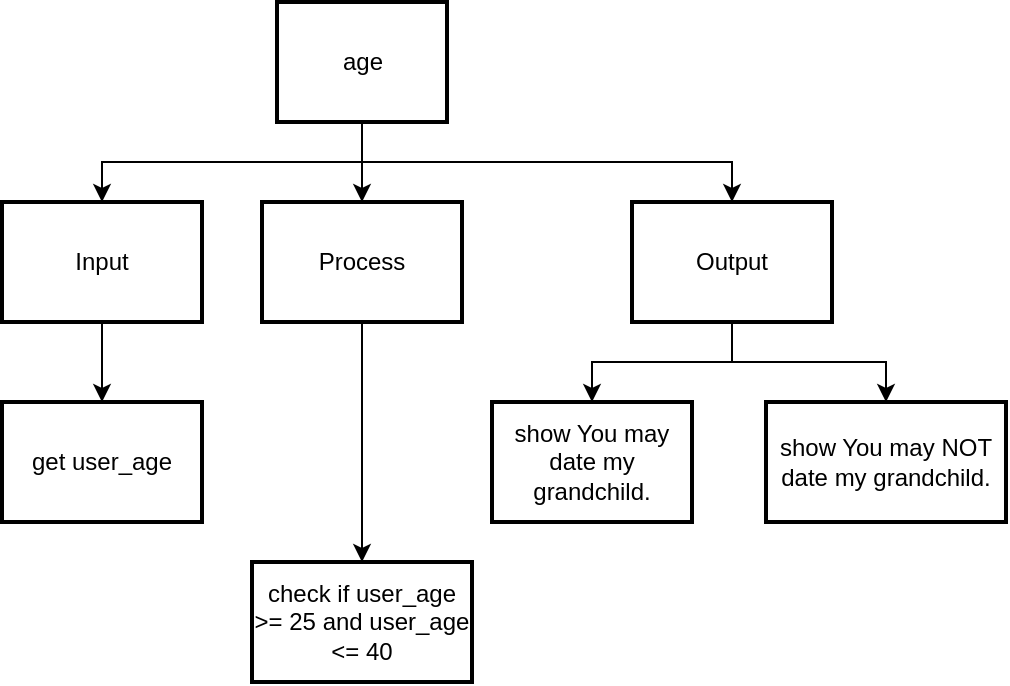 <mxfile version="17.2.3" type="google"><diagram id="x9RCqTEeDxCXK4LMIkOE" name="Page-1"><mxGraphModel grid="1" page="1" gridSize="10" guides="1" tooltips="1" connect="1" arrows="1" fold="1" pageScale="1" pageWidth="827" pageHeight="1169" math="0" shadow="0"><root><mxCell id="0"/><mxCell id="1" parent="0"/><mxCell id="doYKq2m7iMIb_gZbNwPD-2" style="edgeStyle=none;rounded=0;html=1;exitX=0.5;exitY=1;exitDx=0;exitDy=0;entryX=0.5;entryY=0;entryDx=0;entryDy=0;" edge="1" parent="1" source="doYKq2m7iMIb_gZbNwPD-4" target="doYKq2m7iMIb_gZbNwPD-17"><mxGeometry relative="1" as="geometry"><Array as="points"><mxPoint x="335" y="410"/></Array></mxGeometry></mxCell><mxCell id="doYKq2m7iMIb_gZbNwPD-4" value="Process" style="rounded=0;whiteSpace=wrap;html=1;absoluteArcSize=1;arcSize=14;strokeWidth=2;" vertex="1" parent="1"><mxGeometry x="285" y="230" width="100" height="60" as="geometry"/></mxCell><mxCell id="doYKq2m7iMIb_gZbNwPD-5" style="edgeStyle=none;html=1;exitX=0.5;exitY=1;exitDx=0;exitDy=0;entryX=0.5;entryY=0;entryDx=0;entryDy=0;rounded=0;" edge="1" parent="1" source="doYKq2m7iMIb_gZbNwPD-8" target="doYKq2m7iMIb_gZbNwPD-10"><mxGeometry relative="1" as="geometry"><Array as="points"><mxPoint x="335" y="210"/><mxPoint x="205" y="210"/></Array></mxGeometry></mxCell><mxCell id="doYKq2m7iMIb_gZbNwPD-6" style="edgeStyle=none;rounded=0;html=1;exitX=0.5;exitY=1;exitDx=0;exitDy=0;entryX=0.5;entryY=0;entryDx=0;entryDy=0;" edge="1" parent="1" source="doYKq2m7iMIb_gZbNwPD-8" target="doYKq2m7iMIb_gZbNwPD-4"><mxGeometry relative="1" as="geometry"/></mxCell><mxCell id="doYKq2m7iMIb_gZbNwPD-7" style="edgeStyle=none;rounded=0;html=1;exitX=0.5;exitY=1;exitDx=0;exitDy=0;entryX=0.5;entryY=0;entryDx=0;entryDy=0;" edge="1" parent="1" source="doYKq2m7iMIb_gZbNwPD-8" target="doYKq2m7iMIb_gZbNwPD-13"><mxGeometry relative="1" as="geometry"><Array as="points"><mxPoint x="335" y="210"/><mxPoint x="505" y="210"/><mxPoint x="520" y="210"/></Array></mxGeometry></mxCell><mxCell id="doYKq2m7iMIb_gZbNwPD-8" value="age" style="rounded=0;whiteSpace=wrap;html=1;absoluteArcSize=1;arcSize=14;strokeWidth=2;" vertex="1" parent="1"><mxGeometry x="292.5" y="130" width="85" height="60" as="geometry"/></mxCell><mxCell id="doYKq2m7iMIb_gZbNwPD-9" style="edgeStyle=none;rounded=0;html=1;exitX=0.5;exitY=1;exitDx=0;exitDy=0;entryX=0.5;entryY=0;entryDx=0;entryDy=0;" edge="1" parent="1" source="doYKq2m7iMIb_gZbNwPD-10" target="doYKq2m7iMIb_gZbNwPD-14"><mxGeometry relative="1" as="geometry"/></mxCell><mxCell id="doYKq2m7iMIb_gZbNwPD-10" value="Input" style="rounded=0;whiteSpace=wrap;html=1;absoluteArcSize=1;arcSize=14;strokeWidth=2;" vertex="1" parent="1"><mxGeometry x="155" y="230" width="100" height="60" as="geometry"/></mxCell><mxCell id="doYKq2m7iMIb_gZbNwPD-11" style="edgeStyle=none;rounded=0;html=1;entryX=0.5;entryY=0;entryDx=0;entryDy=0;" edge="1" parent="1" source="doYKq2m7iMIb_gZbNwPD-13" target="doYKq2m7iMIb_gZbNwPD-15"><mxGeometry relative="1" as="geometry"><Array as="points"><mxPoint x="520" y="310"/><mxPoint x="450" y="310"/></Array></mxGeometry></mxCell><mxCell id="doYKq2m7iMIb_gZbNwPD-12" style="edgeStyle=none;rounded=0;html=1;exitX=0.5;exitY=1;exitDx=0;exitDy=0;entryX=0.5;entryY=0;entryDx=0;entryDy=0;" edge="1" parent="1" source="doYKq2m7iMIb_gZbNwPD-13" target="doYKq2m7iMIb_gZbNwPD-19"><mxGeometry relative="1" as="geometry"><Array as="points"><mxPoint x="520" y="310"/><mxPoint x="597" y="310"/></Array><mxPoint x="545" y="290" as="sourcePoint"/></mxGeometry></mxCell><mxCell id="doYKq2m7iMIb_gZbNwPD-13" value="Output" style="rounded=0;whiteSpace=wrap;html=1;absoluteArcSize=1;arcSize=14;strokeWidth=2;" vertex="1" parent="1"><mxGeometry x="470" y="230" width="100" height="60" as="geometry"/></mxCell><mxCell id="doYKq2m7iMIb_gZbNwPD-14" value="get user_age" style="rounded=0;whiteSpace=wrap;html=1;absoluteArcSize=1;arcSize=14;strokeWidth=2;" vertex="1" parent="1"><mxGeometry x="155" y="330" width="100" height="60" as="geometry"/></mxCell><mxCell id="doYKq2m7iMIb_gZbNwPD-15" value="show You may date my grandchild." style="rounded=0;whiteSpace=wrap;html=1;absoluteArcSize=1;arcSize=14;strokeWidth=2;" vertex="1" parent="1"><mxGeometry x="400" y="330" width="100" height="60" as="geometry"/></mxCell><mxCell id="doYKq2m7iMIb_gZbNwPD-17" value="check if user_age &amp;gt;= 25 and user_age &amp;lt;= 40" style="rounded=0;whiteSpace=wrap;html=1;absoluteArcSize=1;arcSize=14;strokeWidth=2;" vertex="1" parent="1"><mxGeometry x="280" y="410" width="110" height="60" as="geometry"/></mxCell><mxCell id="doYKq2m7iMIb_gZbNwPD-19" value="show You may NOT date my grandchild." style="rounded=0;whiteSpace=wrap;html=1;absoluteArcSize=1;arcSize=14;strokeWidth=2;" vertex="1" parent="1"><mxGeometry x="537" y="330" width="120" height="60" as="geometry"/></mxCell></root></mxGraphModel></diagram></mxfile>